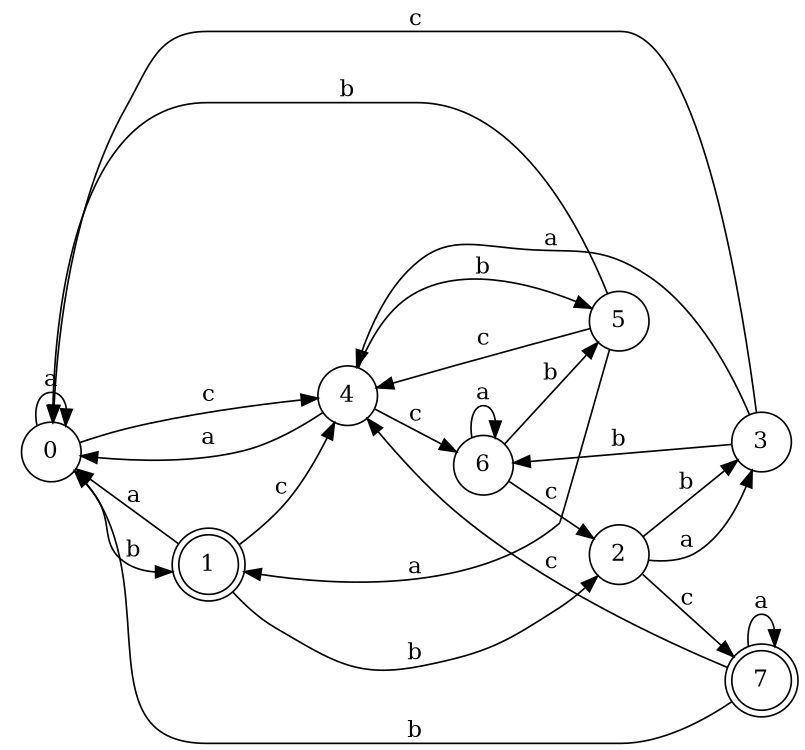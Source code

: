 digraph n7_1 {
__start0 [label="" shape="none"];

rankdir=LR;
size="8,5";

s0 [style="filled", color="black", fillcolor="white" shape="circle", label="0"];
s1 [style="rounded,filled", color="black", fillcolor="white" shape="doublecircle", label="1"];
s2 [style="filled", color="black", fillcolor="white" shape="circle", label="2"];
s3 [style="filled", color="black", fillcolor="white" shape="circle", label="3"];
s4 [style="filled", color="black", fillcolor="white" shape="circle", label="4"];
s5 [style="filled", color="black", fillcolor="white" shape="circle", label="5"];
s6 [style="filled", color="black", fillcolor="white" shape="circle", label="6"];
s7 [style="rounded,filled", color="black", fillcolor="white" shape="doublecircle", label="7"];
s0 -> s0 [label="a"];
s0 -> s1 [label="b"];
s0 -> s4 [label="c"];
s1 -> s0 [label="a"];
s1 -> s2 [label="b"];
s1 -> s4 [label="c"];
s2 -> s3 [label="a"];
s2 -> s3 [label="b"];
s2 -> s7 [label="c"];
s3 -> s4 [label="a"];
s3 -> s6 [label="b"];
s3 -> s0 [label="c"];
s4 -> s0 [label="a"];
s4 -> s5 [label="b"];
s4 -> s6 [label="c"];
s5 -> s1 [label="a"];
s5 -> s0 [label="b"];
s5 -> s4 [label="c"];
s6 -> s6 [label="a"];
s6 -> s5 [label="b"];
s6 -> s2 [label="c"];
s7 -> s7 [label="a"];
s7 -> s0 [label="b"];
s7 -> s4 [label="c"];

}